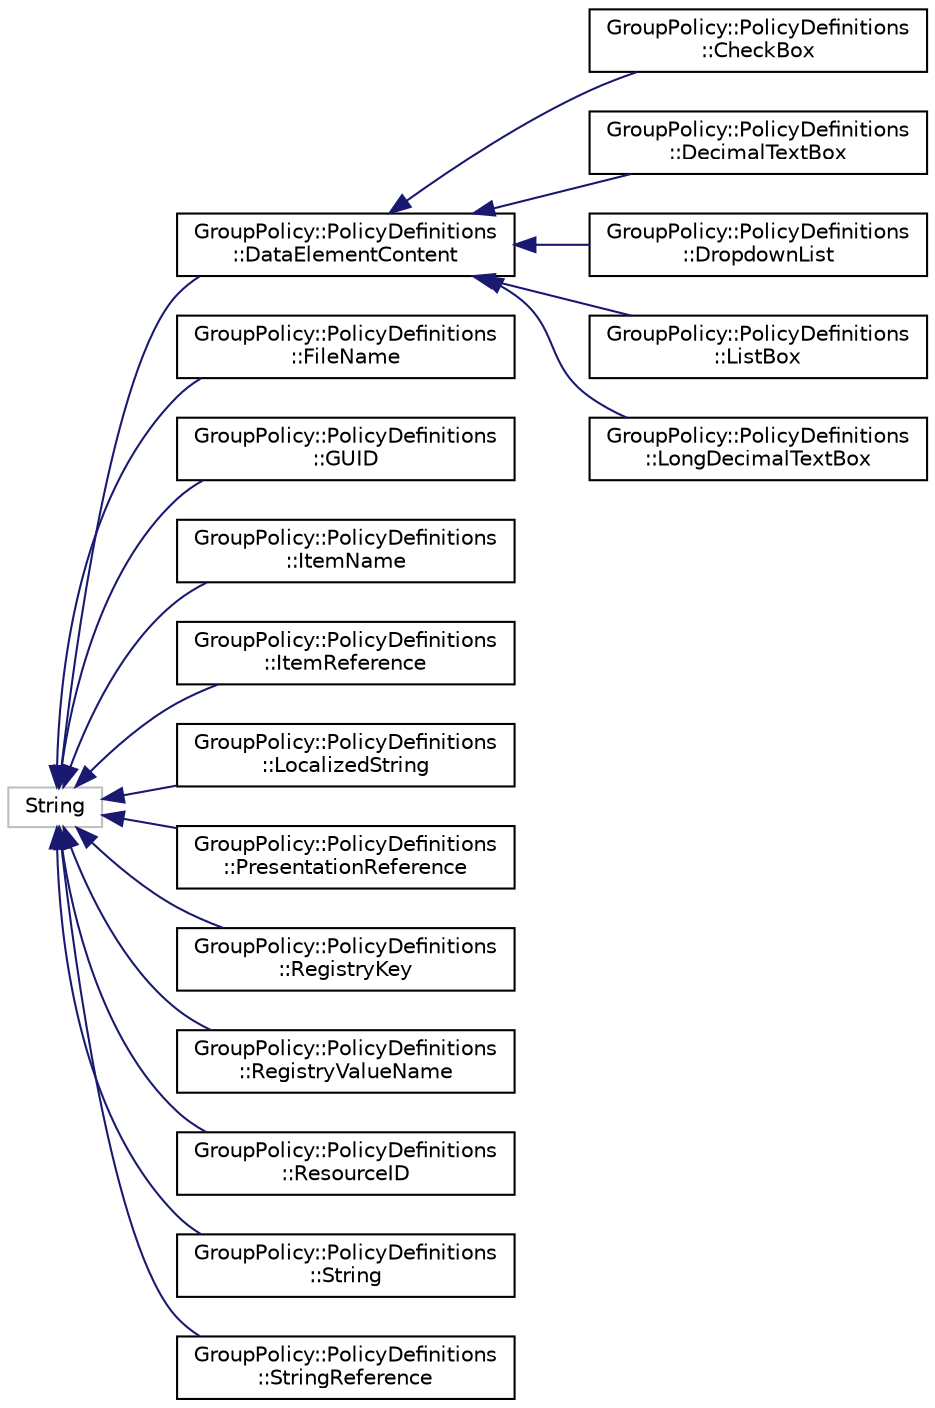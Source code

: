 digraph "Graphical Class Hierarchy"
{
 // LATEX_PDF_SIZE
  edge [fontname="Helvetica",fontsize="10",labelfontname="Helvetica",labelfontsize="10"];
  node [fontname="Helvetica",fontsize="10",shape=record];
  rankdir="LR";
  Node64 [label="String",height=0.2,width=0.4,color="grey75", fillcolor="white", style="filled",tooltip=" "];
  Node64 -> Node0 [dir="back",color="midnightblue",fontsize="10",style="solid",fontname="Helvetica"];
  Node0 [label="GroupPolicy::PolicyDefinitions\l::DataElementContent",height=0.2,width=0.4,color="black", fillcolor="white", style="filled",URL="$class_group_policy_1_1_policy_definitions_1_1_data_element_content.html",tooltip="Class corresponding to the DataElementContent schema type."];
  Node0 -> Node1 [dir="back",color="midnightblue",fontsize="10",style="solid",fontname="Helvetica"];
  Node1 [label="GroupPolicy::PolicyDefinitions\l::CheckBox",height=0.2,width=0.4,color="black", fillcolor="white", style="filled",URL="$class_group_policy_1_1_policy_definitions_1_1_check_box.html",tooltip="Class corresponding to the CheckBox schema type."];
  Node0 -> Node2 [dir="back",color="midnightblue",fontsize="10",style="solid",fontname="Helvetica"];
  Node2 [label="GroupPolicy::PolicyDefinitions\l::DecimalTextBox",height=0.2,width=0.4,color="black", fillcolor="white", style="filled",URL="$class_group_policy_1_1_policy_definitions_1_1_decimal_text_box.html",tooltip="Class corresponding to the DecimalTextBox schema type."];
  Node0 -> Node3 [dir="back",color="midnightblue",fontsize="10",style="solid",fontname="Helvetica"];
  Node3 [label="GroupPolicy::PolicyDefinitions\l::DropdownList",height=0.2,width=0.4,color="black", fillcolor="white", style="filled",URL="$class_group_policy_1_1_policy_definitions_1_1_dropdown_list.html",tooltip="Class corresponding to the DropdownList schema type."];
  Node0 -> Node4 [dir="back",color="midnightblue",fontsize="10",style="solid",fontname="Helvetica"];
  Node4 [label="GroupPolicy::PolicyDefinitions\l::ListBox",height=0.2,width=0.4,color="black", fillcolor="white", style="filled",URL="$class_group_policy_1_1_policy_definitions_1_1_list_box.html",tooltip="Class corresponding to the ListBox schema type."];
  Node0 -> Node5 [dir="back",color="midnightblue",fontsize="10",style="solid",fontname="Helvetica"];
  Node5 [label="GroupPolicy::PolicyDefinitions\l::LongDecimalTextBox",height=0.2,width=0.4,color="black", fillcolor="white", style="filled",URL="$class_group_policy_1_1_policy_definitions_1_1_long_decimal_text_box.html",tooltip="Class corresponding to the LongDecimalTextBox schema type."];
  Node64 -> Node71 [dir="back",color="midnightblue",fontsize="10",style="solid",fontname="Helvetica"];
  Node71 [label="GroupPolicy::PolicyDefinitions\l::FileName",height=0.2,width=0.4,color="black", fillcolor="white", style="filled",URL="$class_group_policy_1_1_policy_definitions_1_1_file_name.html",tooltip="Class corresponding to the fileName schema type."];
  Node64 -> Node72 [dir="back",color="midnightblue",fontsize="10",style="solid",fontname="Helvetica"];
  Node72 [label="GroupPolicy::PolicyDefinitions\l::GUID",height=0.2,width=0.4,color="black", fillcolor="white", style="filled",URL="$class_group_policy_1_1_policy_definitions_1_1_g_u_i_d.html",tooltip="Class corresponding to the GUID schema type."];
  Node64 -> Node73 [dir="back",color="midnightblue",fontsize="10",style="solid",fontname="Helvetica"];
  Node73 [label="GroupPolicy::PolicyDefinitions\l::ItemName",height=0.2,width=0.4,color="black", fillcolor="white", style="filled",URL="$class_group_policy_1_1_policy_definitions_1_1_item_name.html",tooltip="Class corresponding to the itemName schema type."];
  Node64 -> Node74 [dir="back",color="midnightblue",fontsize="10",style="solid",fontname="Helvetica"];
  Node74 [label="GroupPolicy::PolicyDefinitions\l::ItemReference",height=0.2,width=0.4,color="black", fillcolor="white", style="filled",URL="$class_group_policy_1_1_policy_definitions_1_1_item_reference.html",tooltip="Class corresponding to the itemReference schema type."];
  Node64 -> Node75 [dir="back",color="midnightblue",fontsize="10",style="solid",fontname="Helvetica"];
  Node75 [label="GroupPolicy::PolicyDefinitions\l::LocalizedString",height=0.2,width=0.4,color="black", fillcolor="white", style="filled",URL="$class_group_policy_1_1_policy_definitions_1_1_localized_string.html",tooltip="Class corresponding to the LocalizedString schema type."];
  Node64 -> Node76 [dir="back",color="midnightblue",fontsize="10",style="solid",fontname="Helvetica"];
  Node76 [label="GroupPolicy::PolicyDefinitions\l::PresentationReference",height=0.2,width=0.4,color="black", fillcolor="white", style="filled",URL="$class_group_policy_1_1_policy_definitions_1_1_presentation_reference.html",tooltip="Class corresponding to the presentationReference schema type."];
  Node64 -> Node77 [dir="back",color="midnightblue",fontsize="10",style="solid",fontname="Helvetica"];
  Node77 [label="GroupPolicy::PolicyDefinitions\l::RegistryKey",height=0.2,width=0.4,color="black", fillcolor="white", style="filled",URL="$class_group_policy_1_1_policy_definitions_1_1_registry_key.html",tooltip="Class corresponding to the registryKey schema type."];
  Node64 -> Node78 [dir="back",color="midnightblue",fontsize="10",style="solid",fontname="Helvetica"];
  Node78 [label="GroupPolicy::PolicyDefinitions\l::RegistryValueName",height=0.2,width=0.4,color="black", fillcolor="white", style="filled",URL="$class_group_policy_1_1_policy_definitions_1_1_registry_value_name.html",tooltip="Class corresponding to the registryValueName schema type."];
  Node64 -> Node79 [dir="back",color="midnightblue",fontsize="10",style="solid",fontname="Helvetica"];
  Node79 [label="GroupPolicy::PolicyDefinitions\l::ResourceID",height=0.2,width=0.4,color="black", fillcolor="white", style="filled",URL="$class_group_policy_1_1_policy_definitions_1_1_resource_i_d.html",tooltip="Class corresponding to the resourceID schema type."];
  Node64 -> Node80 [dir="back",color="midnightblue",fontsize="10",style="solid",fontname="Helvetica"];
  Node80 [label="GroupPolicy::PolicyDefinitions\l::String",height=0.2,width=0.4,color="black", fillcolor="white", style="filled",URL="$class_group_policy_1_1_policy_definitions_1_1_string.html",tooltip="Class corresponding to the string schema type."];
  Node64 -> Node81 [dir="back",color="midnightblue",fontsize="10",style="solid",fontname="Helvetica"];
  Node81 [label="GroupPolicy::PolicyDefinitions\l::StringReference",height=0.2,width=0.4,color="black", fillcolor="white", style="filled",URL="$class_group_policy_1_1_policy_definitions_1_1_string_reference.html",tooltip="Class corresponding to the stringReference schema type."];
}
